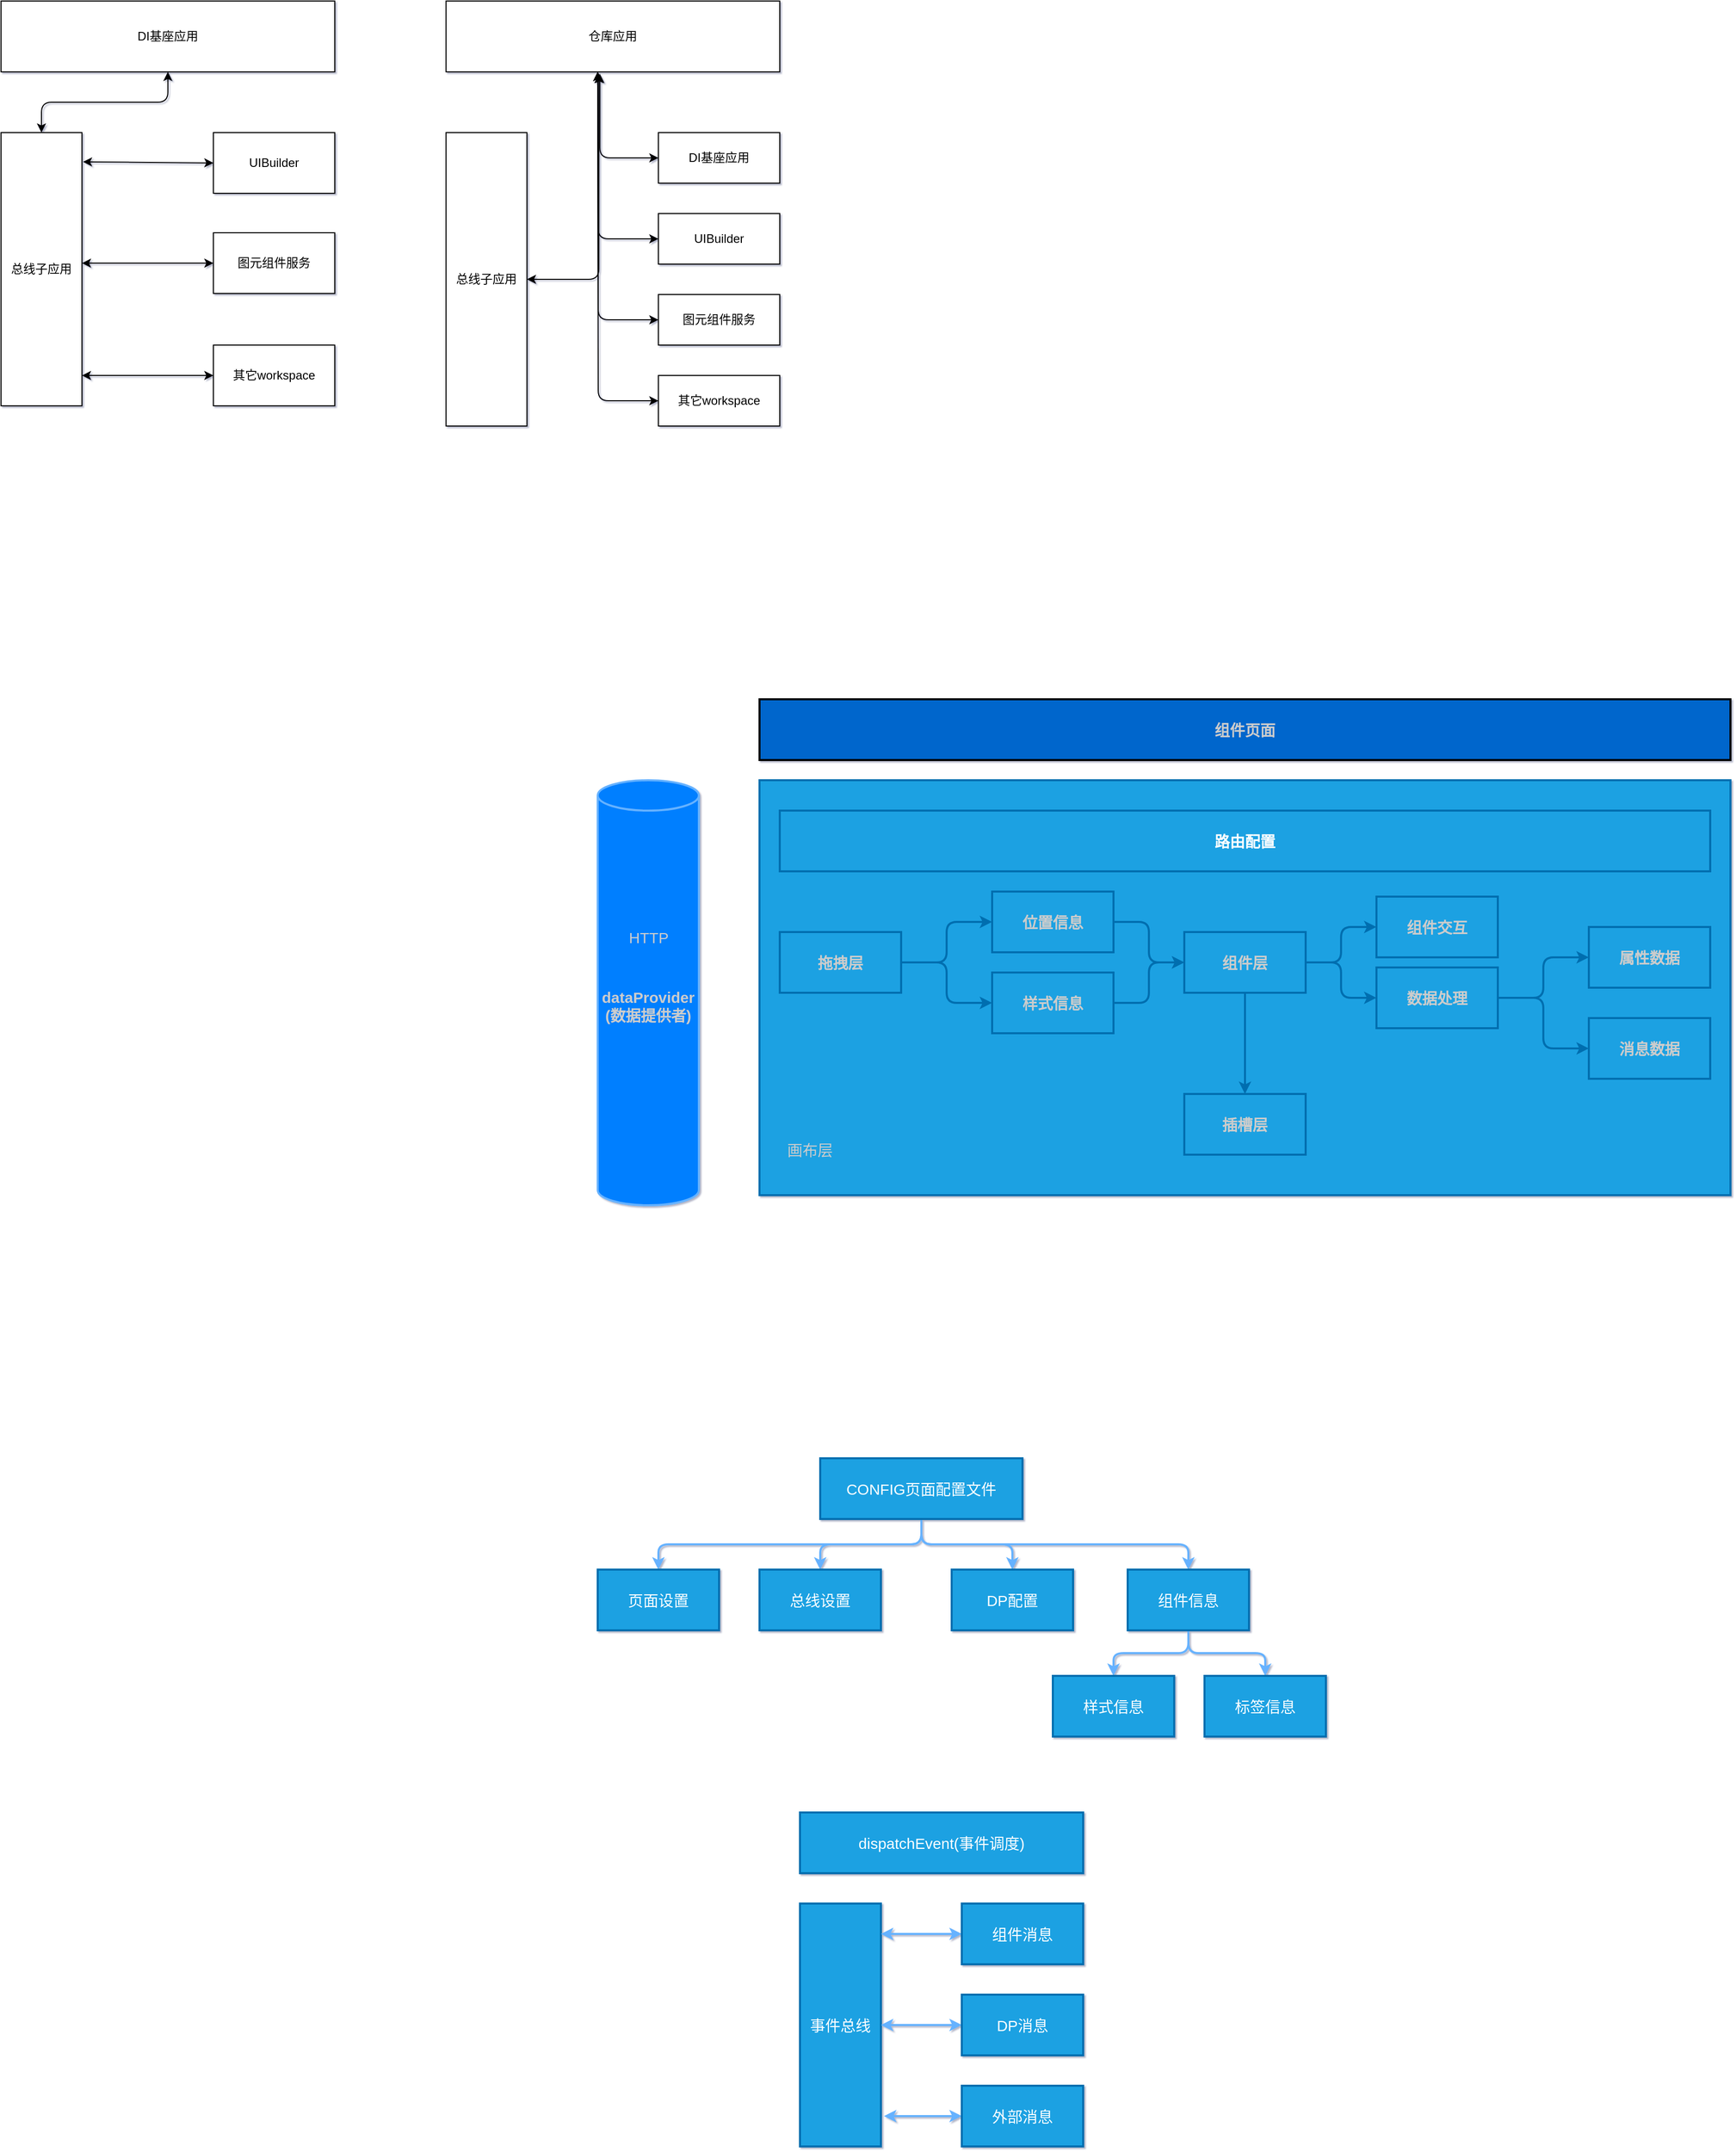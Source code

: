 <mxfile>
    <diagram id="Ccz5A6rGKCIxP2cNXUb2" name="第 1 页">
        <mxGraphModel dx="1066" dy="790" grid="1" gridSize="10" guides="1" tooltips="1" connect="1" arrows="1" fold="1" page="1" pageScale="1" pageWidth="3300" pageHeight="4681" background="#ffffff" math="0" shadow="1">
            <root>
                <mxCell id="0"/>
                <mxCell id="1" parent="0"/>
                <mxCell id="87" value="" style="whiteSpace=wrap;html=1;strokeWidth=2;fillColor=#1ba1e2;fontColor=#CCCCCC;strokeColor=#006EAF;fontStyle=1;fontSize=15;" vertex="1" parent="1">
                    <mxGeometry x="1080" y="900" width="960" height="410" as="geometry"/>
                </mxCell>
                <mxCell id="2" value="总线子应用" style="rounded=0;whiteSpace=wrap;html=1;" parent="1" vertex="1">
                    <mxGeometry x="330" y="260" width="80" height="270" as="geometry"/>
                </mxCell>
                <mxCell id="28" style="edgeStyle=none;html=1;exitX=0;exitY=0.5;exitDx=0;exitDy=0;entryX=1.013;entryY=0.107;entryDx=0;entryDy=0;entryPerimeter=0;startArrow=classic;startFill=1;endArrow=classic;endFill=1;" parent="1" source="4" target="2" edge="1">
                    <mxGeometry relative="1" as="geometry"/>
                </mxCell>
                <mxCell id="4" value="UIBuilder" style="rounded=0;whiteSpace=wrap;html=1;" parent="1" vertex="1">
                    <mxGeometry x="540" y="260" width="120" height="60" as="geometry"/>
                </mxCell>
                <mxCell id="27" style="edgeStyle=none;html=1;exitX=0;exitY=0.5;exitDx=0;exitDy=0;entryX=1;entryY=0.889;entryDx=0;entryDy=0;entryPerimeter=0;startArrow=classic;startFill=1;endArrow=classic;endFill=1;" parent="1" source="5" target="2" edge="1">
                    <mxGeometry relative="1" as="geometry"/>
                </mxCell>
                <mxCell id="5" value="其它workspace" style="rounded=0;whiteSpace=wrap;html=1;" parent="1" vertex="1">
                    <mxGeometry x="540" y="470" width="120" height="60" as="geometry"/>
                </mxCell>
                <mxCell id="20" style="edgeStyle=none;html=1;exitX=0;exitY=0.5;exitDx=0;exitDy=0;startArrow=classic;startFill=1;endArrow=classic;endFill=1;entryX=1;entryY=0.478;entryDx=0;entryDy=0;entryPerimeter=0;" parent="1" source="6" target="2" edge="1">
                    <mxGeometry relative="1" as="geometry">
                        <mxPoint x="420" y="390" as="targetPoint"/>
                    </mxGeometry>
                </mxCell>
                <mxCell id="6" value="图元组件服务" style="rounded=0;whiteSpace=wrap;html=1;" parent="1" vertex="1">
                    <mxGeometry x="540" y="359" width="120" height="60" as="geometry"/>
                </mxCell>
                <mxCell id="29" style="edgeStyle=orthogonalEdgeStyle;html=1;exitX=0.5;exitY=1;exitDx=0;exitDy=0;entryX=0.5;entryY=0;entryDx=0;entryDy=0;startArrow=classic;startFill=1;endArrow=classic;endFill=1;" parent="1" source="10" target="2" edge="1">
                    <mxGeometry relative="1" as="geometry"/>
                </mxCell>
                <mxCell id="10" value="DI基座应用" style="rounded=0;whiteSpace=wrap;html=1;" parent="1" vertex="1">
                    <mxGeometry x="330" y="130" width="330" height="70" as="geometry"/>
                </mxCell>
                <mxCell id="45" style="edgeStyle=orthogonalEdgeStyle;html=1;exitX=1;exitY=0.5;exitDx=0;exitDy=0;entryX=0.458;entryY=1.029;entryDx=0;entryDy=0;entryPerimeter=0;startArrow=classic;startFill=1;endArrow=classic;endFill=1;" parent="1" source="30" target="39" edge="1">
                    <mxGeometry relative="1" as="geometry"/>
                </mxCell>
                <mxCell id="30" value="总线子应用" style="rounded=0;whiteSpace=wrap;html=1;" parent="1" vertex="1">
                    <mxGeometry x="770" y="260" width="80" height="290" as="geometry"/>
                </mxCell>
                <mxCell id="47" style="edgeStyle=orthogonalEdgeStyle;html=1;exitX=0;exitY=0.5;exitDx=0;exitDy=0;startArrow=classic;startFill=1;endArrow=classic;endFill=1;" parent="1" source="32" edge="1">
                    <mxGeometry relative="1" as="geometry">
                        <mxPoint x="920" y="200" as="targetPoint"/>
                    </mxGeometry>
                </mxCell>
                <mxCell id="32" value="UIBuilder" style="rounded=0;whiteSpace=wrap;html=1;" parent="1" vertex="1">
                    <mxGeometry x="980" y="340" width="120" height="50" as="geometry"/>
                </mxCell>
                <mxCell id="49" style="edgeStyle=orthogonalEdgeStyle;html=1;exitX=0;exitY=0.5;exitDx=0;exitDy=0;startArrow=classic;startFill=1;endArrow=classic;endFill=1;" parent="1" source="34" edge="1">
                    <mxGeometry relative="1" as="geometry">
                        <mxPoint x="920" y="200" as="targetPoint"/>
                    </mxGeometry>
                </mxCell>
                <mxCell id="34" value="其它workspace" style="rounded=0;whiteSpace=wrap;html=1;" parent="1" vertex="1">
                    <mxGeometry x="980" y="500" width="120" height="50" as="geometry"/>
                </mxCell>
                <mxCell id="48" style="edgeStyle=orthogonalEdgeStyle;html=1;exitX=0;exitY=0.5;exitDx=0;exitDy=0;startArrow=classic;startFill=1;endArrow=classic;endFill=1;" parent="1" source="36" edge="1">
                    <mxGeometry relative="1" as="geometry">
                        <mxPoint x="920" y="200" as="targetPoint"/>
                    </mxGeometry>
                </mxCell>
                <mxCell id="36" value="图元组件服务" style="rounded=0;whiteSpace=wrap;html=1;" parent="1" vertex="1">
                    <mxGeometry x="980" y="420" width="120" height="50" as="geometry"/>
                </mxCell>
                <mxCell id="46" style="edgeStyle=orthogonalEdgeStyle;html=1;exitX=0;exitY=0.5;exitDx=0;exitDy=0;entryX=0.461;entryY=1.029;entryDx=0;entryDy=0;entryPerimeter=0;startArrow=classic;startFill=1;endArrow=classic;endFill=1;" parent="1" source="38" target="39" edge="1">
                    <mxGeometry relative="1" as="geometry"/>
                </mxCell>
                <mxCell id="38" value="DI基座应用" style="rounded=0;whiteSpace=wrap;html=1;" parent="1" vertex="1">
                    <mxGeometry x="980" y="260" width="120" height="50" as="geometry"/>
                </mxCell>
                <mxCell id="39" value="仓库应用" style="rounded=0;whiteSpace=wrap;html=1;" parent="1" vertex="1">
                    <mxGeometry x="770" y="130" width="330" height="70" as="geometry"/>
                </mxCell>
                <mxCell id="50" value="路由配置" style="whiteSpace=wrap;html=1;strokeWidth=2;fillColor=#1ba1e2;fontColor=#ffffff;strokeColor=#006EAF;fontStyle=1;fontSize=15;" vertex="1" parent="1">
                    <mxGeometry x="1100" y="930" width="920" height="60" as="geometry"/>
                </mxCell>
                <mxCell id="53" value="组件页面" style="whiteSpace=wrap;html=1;strokeWidth=2;fillColor=#0066CC;fontColor=#CCCCCC;fontStyle=1;fontSize=15;" vertex="1" parent="1">
                    <mxGeometry x="1080" y="820" width="960" height="60" as="geometry"/>
                </mxCell>
                <mxCell id="76" style="edgeStyle=orthogonalEdgeStyle;html=1;exitX=1;exitY=0.5;exitDx=0;exitDy=0;entryX=0;entryY=0.5;entryDx=0;entryDy=0;strokeWidth=2;fillColor=#1ba1e2;strokeColor=#006EAF;fontColor=#CCCCCC;fontStyle=1;fontSize=15;" edge="1" parent="1" source="54" target="64">
                    <mxGeometry relative="1" as="geometry"/>
                </mxCell>
                <mxCell id="77" style="edgeStyle=orthogonalEdgeStyle;html=1;exitX=1;exitY=0.5;exitDx=0;exitDy=0;entryX=0;entryY=0.5;entryDx=0;entryDy=0;strokeWidth=2;fillColor=#1ba1e2;strokeColor=#006EAF;fontColor=#CCCCCC;fontStyle=1;fontSize=15;" edge="1" parent="1" source="54" target="65">
                    <mxGeometry relative="1" as="geometry"/>
                </mxCell>
                <mxCell id="54" value="拖拽层" style="whiteSpace=wrap;html=1;strokeWidth=2;fillColor=#1ba1e2;fontColor=#CCCCCC;strokeColor=#006EAF;fontStyle=1;fontSize=15;" vertex="1" parent="1">
                    <mxGeometry x="1100" y="1050" width="120" height="60" as="geometry"/>
                </mxCell>
                <mxCell id="58" style="edgeStyle=orthogonalEdgeStyle;html=1;exitX=0.5;exitY=1;exitDx=0;exitDy=0;entryX=0.5;entryY=0;entryDx=0;entryDy=0;strokeWidth=2;fillColor=#1ba1e2;strokeColor=#006EAF;fontColor=#CCCCCC;fontStyle=1;fontSize=15;" edge="1" parent="1" source="55" target="56">
                    <mxGeometry relative="1" as="geometry"/>
                </mxCell>
                <mxCell id="81" style="edgeStyle=orthogonalEdgeStyle;html=1;exitX=1;exitY=0.5;exitDx=0;exitDy=0;strokeWidth=2;fillColor=#1ba1e2;strokeColor=#006EAF;fontColor=#CCCCCC;fontStyle=1;fontSize=15;" edge="1" parent="1" source="55" target="68">
                    <mxGeometry relative="1" as="geometry"/>
                </mxCell>
                <mxCell id="82" style="edgeStyle=orthogonalEdgeStyle;html=1;exitX=1;exitY=0.5;exitDx=0;exitDy=0;entryX=0;entryY=0.5;entryDx=0;entryDy=0;strokeWidth=2;fillColor=#1ba1e2;strokeColor=#006EAF;fontColor=#CCCCCC;fontStyle=1;fontSize=15;" edge="1" parent="1" source="55" target="69">
                    <mxGeometry relative="1" as="geometry"/>
                </mxCell>
                <mxCell id="55" value="组件层" style="whiteSpace=wrap;html=1;strokeWidth=2;fillColor=#1ba1e2;fontColor=#CCCCCC;strokeColor=#006EAF;fontStyle=1;fontSize=15;" vertex="1" parent="1">
                    <mxGeometry x="1500" y="1050" width="120" height="60" as="geometry"/>
                </mxCell>
                <mxCell id="56" value="插槽层" style="whiteSpace=wrap;html=1;strokeWidth=2;fillColor=#1ba1e2;fontColor=#CCCCCC;strokeColor=#006EAF;fontStyle=1;fontSize=15;" vertex="1" parent="1">
                    <mxGeometry x="1500" y="1210" width="120" height="60" as="geometry"/>
                </mxCell>
                <mxCell id="78" style="edgeStyle=orthogonalEdgeStyle;html=1;exitX=1;exitY=0.5;exitDx=0;exitDy=0;entryX=0;entryY=0.5;entryDx=0;entryDy=0;strokeWidth=2;fillColor=#1ba1e2;strokeColor=#006EAF;fontColor=#CCCCCC;fontStyle=1;fontSize=15;" edge="1" parent="1" source="64" target="55">
                    <mxGeometry relative="1" as="geometry"/>
                </mxCell>
                <mxCell id="64" value="位置信息" style="whiteSpace=wrap;html=1;strokeWidth=2;fillColor=#1ba1e2;fontColor=#CCCCCC;strokeColor=#006EAF;fontStyle=1;fontSize=15;" vertex="1" parent="1">
                    <mxGeometry x="1310" y="1010" width="120" height="60" as="geometry"/>
                </mxCell>
                <mxCell id="80" style="edgeStyle=orthogonalEdgeStyle;html=1;exitX=1;exitY=0.5;exitDx=0;exitDy=0;entryX=0;entryY=0.5;entryDx=0;entryDy=0;strokeWidth=2;fillColor=#1ba1e2;strokeColor=#006EAF;fontColor=#CCCCCC;fontStyle=1;fontSize=15;" edge="1" parent="1" source="65" target="55">
                    <mxGeometry relative="1" as="geometry"/>
                </mxCell>
                <mxCell id="65" value="样式信息" style="whiteSpace=wrap;html=1;strokeWidth=2;fillColor=#1ba1e2;fontColor=#CCCCCC;strokeColor=#006EAF;fontStyle=1;fontSize=15;" vertex="1" parent="1">
                    <mxGeometry x="1310" y="1090" width="120" height="60" as="geometry"/>
                </mxCell>
                <mxCell id="68" value="组件交互" style="whiteSpace=wrap;html=1;strokeWidth=2;fillColor=#1ba1e2;fontColor=#CCCCCC;strokeColor=#006EAF;fontStyle=1;fontSize=15;" vertex="1" parent="1">
                    <mxGeometry x="1690" y="1015" width="120" height="60" as="geometry"/>
                </mxCell>
                <mxCell id="83" style="edgeStyle=orthogonalEdgeStyle;html=1;exitX=1;exitY=0.5;exitDx=0;exitDy=0;strokeWidth=2;fillColor=#1ba1e2;strokeColor=#006EAF;fontColor=#CCCCCC;fontStyle=1;fontSize=15;" edge="1" parent="1" source="69" target="72">
                    <mxGeometry relative="1" as="geometry"/>
                </mxCell>
                <mxCell id="85" style="edgeStyle=orthogonalEdgeStyle;html=1;exitX=1;exitY=0.5;exitDx=0;exitDy=0;entryX=0;entryY=0.5;entryDx=0;entryDy=0;strokeWidth=2;fillColor=#1ba1e2;strokeColor=#006EAF;fontColor=#CCCCCC;fontStyle=1;fontSize=15;" edge="1" parent="1" source="69" target="73">
                    <mxGeometry relative="1" as="geometry"/>
                </mxCell>
                <mxCell id="69" value="数据处理" style="whiteSpace=wrap;html=1;strokeWidth=2;fillColor=#1ba1e2;fontColor=#CCCCCC;strokeColor=#006EAF;fontStyle=1;fontSize=15;" vertex="1" parent="1">
                    <mxGeometry x="1690" y="1085" width="120" height="60" as="geometry"/>
                </mxCell>
                <mxCell id="72" value="属性数据" style="whiteSpace=wrap;html=1;strokeWidth=2;fillColor=#1ba1e2;fontColor=#CCCCCC;strokeColor=#006EAF;fontStyle=1;fontSize=15;" vertex="1" parent="1">
                    <mxGeometry x="1900" y="1045" width="120" height="60" as="geometry"/>
                </mxCell>
                <mxCell id="73" value="消息数据" style="whiteSpace=wrap;html=1;strokeWidth=2;fillColor=#1ba1e2;fontColor=#CCCCCC;strokeColor=#006EAF;fontStyle=1;fontSize=15;" vertex="1" parent="1">
                    <mxGeometry x="1900" y="1135" width="120" height="60" as="geometry"/>
                </mxCell>
                <mxCell id="90" value="画布层" style="text;html=1;strokeColor=none;fillColor=none;align=center;verticalAlign=middle;whiteSpace=wrap;rounded=0;fontSize=15;fontColor=#CCCCCC;" vertex="1" parent="1">
                    <mxGeometry x="1100" y="1250" width="60" height="30" as="geometry"/>
                </mxCell>
                <mxCell id="100" style="edgeStyle=orthogonalEdgeStyle;html=1;exitX=0.5;exitY=1;exitDx=0;exitDy=0;entryX=0.5;entryY=0;entryDx=0;entryDy=0;fontSize=15;fontColor=#CCCCCC;strokeColor=#66B2FF;strokeWidth=2;" edge="1" parent="1" source="92" target="94">
                    <mxGeometry relative="1" as="geometry"/>
                </mxCell>
                <mxCell id="101" style="edgeStyle=orthogonalEdgeStyle;html=1;exitX=0.5;exitY=1;exitDx=0;exitDy=0;entryX=0.5;entryY=0;entryDx=0;entryDy=0;fontSize=15;fontColor=#CCCCCC;strokeColor=#66B2FF;strokeWidth=2;" edge="1" parent="1" source="92" target="95">
                    <mxGeometry relative="1" as="geometry"/>
                </mxCell>
                <mxCell id="102" style="edgeStyle=orthogonalEdgeStyle;html=1;exitX=0.5;exitY=1;exitDx=0;exitDy=0;entryX=0.5;entryY=0;entryDx=0;entryDy=0;fontSize=15;fontColor=#CCCCCC;strokeColor=#66B2FF;strokeWidth=2;" edge="1" parent="1" source="92" target="93">
                    <mxGeometry relative="1" as="geometry"/>
                </mxCell>
                <mxCell id="106" style="edgeStyle=orthogonalEdgeStyle;html=1;exitX=0.5;exitY=1;exitDx=0;exitDy=0;fontSize=15;fontColor=#CCCCCC;strokeColor=#66B2FF;strokeWidth=2;" edge="1" parent="1" source="92" target="105">
                    <mxGeometry relative="1" as="geometry"/>
                </mxCell>
                <mxCell id="92" value="CONFIG页面配置文件" style="whiteSpace=wrap;html=1;fontSize=15;fontColor=#ffffff;strokeColor=#006EAF;strokeWidth=2;fillColor=#1ba1e2;" vertex="1" parent="1">
                    <mxGeometry x="1140" y="1570" width="200" height="60" as="geometry"/>
                </mxCell>
                <mxCell id="93" value="页面设置" style="whiteSpace=wrap;html=1;fontSize=15;fontColor=#ffffff;strokeColor=#006EAF;strokeWidth=2;fillColor=#1ba1e2;" vertex="1" parent="1">
                    <mxGeometry x="920" y="1680" width="120" height="60" as="geometry"/>
                </mxCell>
                <mxCell id="94" value="总线设置" style="whiteSpace=wrap;html=1;fontSize=15;fontColor=#ffffff;strokeColor=#006EAF;strokeWidth=2;fillColor=#1ba1e2;" vertex="1" parent="1">
                    <mxGeometry x="1080" y="1680" width="120" height="60" as="geometry"/>
                </mxCell>
                <mxCell id="98" style="edgeStyle=orthogonalEdgeStyle;html=1;exitX=0.5;exitY=1;exitDx=0;exitDy=0;entryX=0.5;entryY=0;entryDx=0;entryDy=0;fontSize=15;fontColor=#CCCCCC;strokeColor=#66B2FF;strokeWidth=2;" edge="1" parent="1" source="95" target="96">
                    <mxGeometry relative="1" as="geometry"/>
                </mxCell>
                <mxCell id="99" style="edgeStyle=orthogonalEdgeStyle;html=1;exitX=0.5;exitY=1;exitDx=0;exitDy=0;entryX=0.5;entryY=0;entryDx=0;entryDy=0;fontSize=15;fontColor=#CCCCCC;strokeColor=#66B2FF;strokeWidth=2;" edge="1" parent="1" source="95" target="97">
                    <mxGeometry relative="1" as="geometry"/>
                </mxCell>
                <mxCell id="95" value="组件信息" style="whiteSpace=wrap;html=1;fontSize=15;fontColor=#ffffff;strokeColor=#006EAF;strokeWidth=2;fillColor=#1ba1e2;" vertex="1" parent="1">
                    <mxGeometry x="1444" y="1680" width="120" height="60" as="geometry"/>
                </mxCell>
                <mxCell id="96" value="样式信息" style="whiteSpace=wrap;html=1;fontSize=15;fontColor=#ffffff;strokeColor=#006EAF;strokeWidth=2;fillColor=#1ba1e2;" vertex="1" parent="1">
                    <mxGeometry x="1370" y="1785" width="120" height="60" as="geometry"/>
                </mxCell>
                <mxCell id="97" value="标签信息" style="whiteSpace=wrap;html=1;fontSize=15;fontColor=#ffffff;strokeColor=#006EAF;strokeWidth=2;fillColor=#1ba1e2;" vertex="1" parent="1">
                    <mxGeometry x="1520" y="1785" width="120" height="60" as="geometry"/>
                </mxCell>
                <mxCell id="104" value="" style="group" vertex="1" connectable="0" parent="1">
                    <mxGeometry x="920" y="900" width="100" height="420" as="geometry"/>
                </mxCell>
                <mxCell id="88" value="&lt;span style=&quot;font-weight: 700&quot;&gt;dataProvider&lt;/span&gt;&lt;br style=&quot;font-weight: 700&quot;&gt;&lt;span style=&quot;font-weight: 700&quot;&gt;(数据提供者)&lt;/span&gt;" style="shape=cylinder3;whiteSpace=wrap;html=1;boundedLbl=1;backgroundOutline=1;size=15;fontSize=15;fontColor=#CCCCCC;strokeColor=#66B2FF;strokeWidth=2;fillColor=#007FFF;" vertex="1" parent="104">
                    <mxGeometry width="100" height="420" as="geometry"/>
                </mxCell>
                <mxCell id="89" value="HTTP" style="text;html=1;align=center;verticalAlign=middle;resizable=0;points=[];autosize=1;strokeColor=none;fillColor=none;fontSize=15;fontColor=#CCCCCC;" vertex="1" parent="104">
                    <mxGeometry x="25" y="145" width="50" height="20" as="geometry"/>
                </mxCell>
                <mxCell id="105" value="DP配置" style="whiteSpace=wrap;html=1;fontSize=15;fontColor=#ffffff;strokeColor=#006EAF;strokeWidth=2;fillColor=#1ba1e2;" vertex="1" parent="1">
                    <mxGeometry x="1270" y="1680" width="120" height="60" as="geometry"/>
                </mxCell>
                <mxCell id="108" value="dispatchEvent(事件调度)" style="whiteSpace=wrap;html=1;fontSize=15;fontColor=#ffffff;strokeColor=#006EAF;strokeWidth=2;fillColor=#1ba1e2;" vertex="1" parent="1">
                    <mxGeometry x="1120" y="1920" width="280" height="60" as="geometry"/>
                </mxCell>
                <mxCell id="109" value="事件总线" style="whiteSpace=wrap;html=1;fontSize=15;fontColor=#ffffff;strokeColor=#006EAF;strokeWidth=2;fillColor=#1ba1e2;" vertex="1" parent="1">
                    <mxGeometry x="1120" y="2010" width="80" height="240" as="geometry"/>
                </mxCell>
                <mxCell id="115" style="edgeStyle=orthogonalEdgeStyle;html=1;exitX=0;exitY=0.5;exitDx=0;exitDy=0;entryX=1;entryY=0.125;entryDx=0;entryDy=0;entryPerimeter=0;fontSize=15;fontColor=#CCCCCC;startArrow=classic;startFill=1;endArrow=classic;endFill=1;strokeColor=#66B2FF;strokeWidth=2;" edge="1" parent="1" source="110" target="109">
                    <mxGeometry relative="1" as="geometry"/>
                </mxCell>
                <mxCell id="110" value="组件消息" style="whiteSpace=wrap;html=1;fontSize=15;fontColor=#ffffff;strokeColor=#006EAF;strokeWidth=2;fillColor=#1ba1e2;" vertex="1" parent="1">
                    <mxGeometry x="1280" y="2010" width="120" height="60" as="geometry"/>
                </mxCell>
                <mxCell id="114" style="edgeStyle=orthogonalEdgeStyle;html=1;exitX=0;exitY=0.5;exitDx=0;exitDy=0;entryX=1;entryY=0.5;entryDx=0;entryDy=0;fontSize=15;fontColor=#CCCCCC;startArrow=classic;startFill=1;endArrow=classic;endFill=1;strokeColor=#66B2FF;strokeWidth=2;" edge="1" parent="1" source="111" target="109">
                    <mxGeometry relative="1" as="geometry"/>
                </mxCell>
                <mxCell id="111" value="DP消息" style="whiteSpace=wrap;html=1;fontSize=15;fontColor=#ffffff;strokeColor=#006EAF;strokeWidth=2;fillColor=#1ba1e2;" vertex="1" parent="1">
                    <mxGeometry x="1280" y="2100" width="120" height="60" as="geometry"/>
                </mxCell>
                <mxCell id="113" style="edgeStyle=orthogonalEdgeStyle;html=1;exitX=0;exitY=0.5;exitDx=0;exitDy=0;entryX=1.038;entryY=0.875;entryDx=0;entryDy=0;entryPerimeter=0;fontSize=15;fontColor=#CCCCCC;strokeColor=#66B2FF;strokeWidth=2;endArrow=classic;endFill=1;startArrow=classic;startFill=1;" edge="1" parent="1" source="112" target="109">
                    <mxGeometry relative="1" as="geometry"/>
                </mxCell>
                <mxCell id="112" value="外部消息" style="whiteSpace=wrap;html=1;fontSize=15;fontColor=#ffffff;strokeColor=#006EAF;strokeWidth=2;fillColor=#1ba1e2;" vertex="1" parent="1">
                    <mxGeometry x="1280" y="2190" width="120" height="60" as="geometry"/>
                </mxCell>
            </root>
        </mxGraphModel>
    </diagram>
</mxfile>